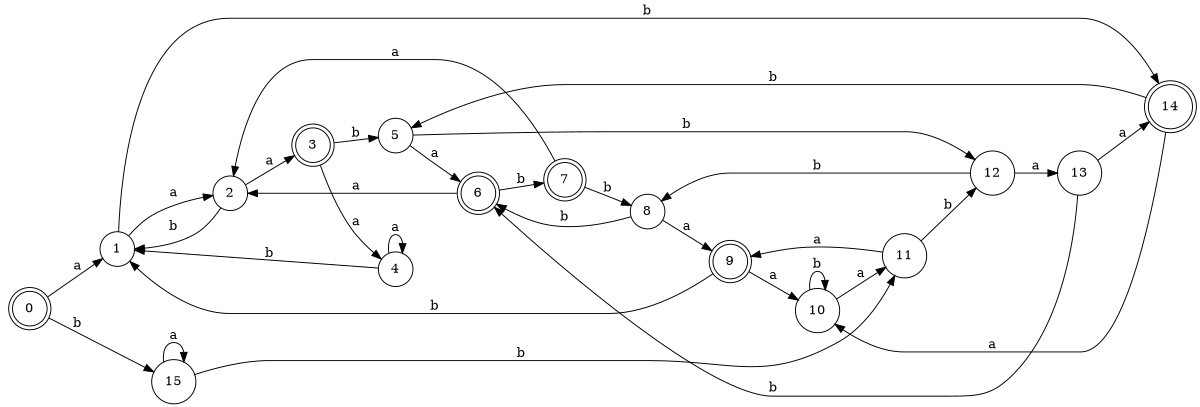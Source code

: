 digraph n13_8 {
__start0 [label="" shape="none"];

rankdir=LR;
size="8,5";

s0 [style="rounded,filled", color="black", fillcolor="white" shape="doublecircle", label="0"];
s1 [style="filled", color="black", fillcolor="white" shape="circle", label="1"];
s2 [style="filled", color="black", fillcolor="white" shape="circle", label="2"];
s3 [style="rounded,filled", color="black", fillcolor="white" shape="doublecircle", label="3"];
s4 [style="filled", color="black", fillcolor="white" shape="circle", label="4"];
s5 [style="filled", color="black", fillcolor="white" shape="circle", label="5"];
s6 [style="rounded,filled", color="black", fillcolor="white" shape="doublecircle", label="6"];
s7 [style="rounded,filled", color="black", fillcolor="white" shape="doublecircle", label="7"];
s8 [style="filled", color="black", fillcolor="white" shape="circle", label="8"];
s9 [style="rounded,filled", color="black", fillcolor="white" shape="doublecircle", label="9"];
s10 [style="filled", color="black", fillcolor="white" shape="circle", label="10"];
s11 [style="filled", color="black", fillcolor="white" shape="circle", label="11"];
s12 [style="filled", color="black", fillcolor="white" shape="circle", label="12"];
s13 [style="filled", color="black", fillcolor="white" shape="circle", label="13"];
s14 [style="rounded,filled", color="black", fillcolor="white" shape="doublecircle", label="14"];
s15 [style="filled", color="black", fillcolor="white" shape="circle", label="15"];
s0 -> s1 [label="a"];
s0 -> s15 [label="b"];
s1 -> s2 [label="a"];
s1 -> s14 [label="b"];
s2 -> s3 [label="a"];
s2 -> s1 [label="b"];
s3 -> s4 [label="a"];
s3 -> s5 [label="b"];
s4 -> s4 [label="a"];
s4 -> s1 [label="b"];
s5 -> s6 [label="a"];
s5 -> s12 [label="b"];
s6 -> s2 [label="a"];
s6 -> s7 [label="b"];
s7 -> s2 [label="a"];
s7 -> s8 [label="b"];
s8 -> s9 [label="a"];
s8 -> s6 [label="b"];
s9 -> s10 [label="a"];
s9 -> s1 [label="b"];
s10 -> s11 [label="a"];
s10 -> s10 [label="b"];
s11 -> s9 [label="a"];
s11 -> s12 [label="b"];
s12 -> s13 [label="a"];
s12 -> s8 [label="b"];
s13 -> s14 [label="a"];
s13 -> s6 [label="b"];
s14 -> s10 [label="a"];
s14 -> s5 [label="b"];
s15 -> s15 [label="a"];
s15 -> s11 [label="b"];

}